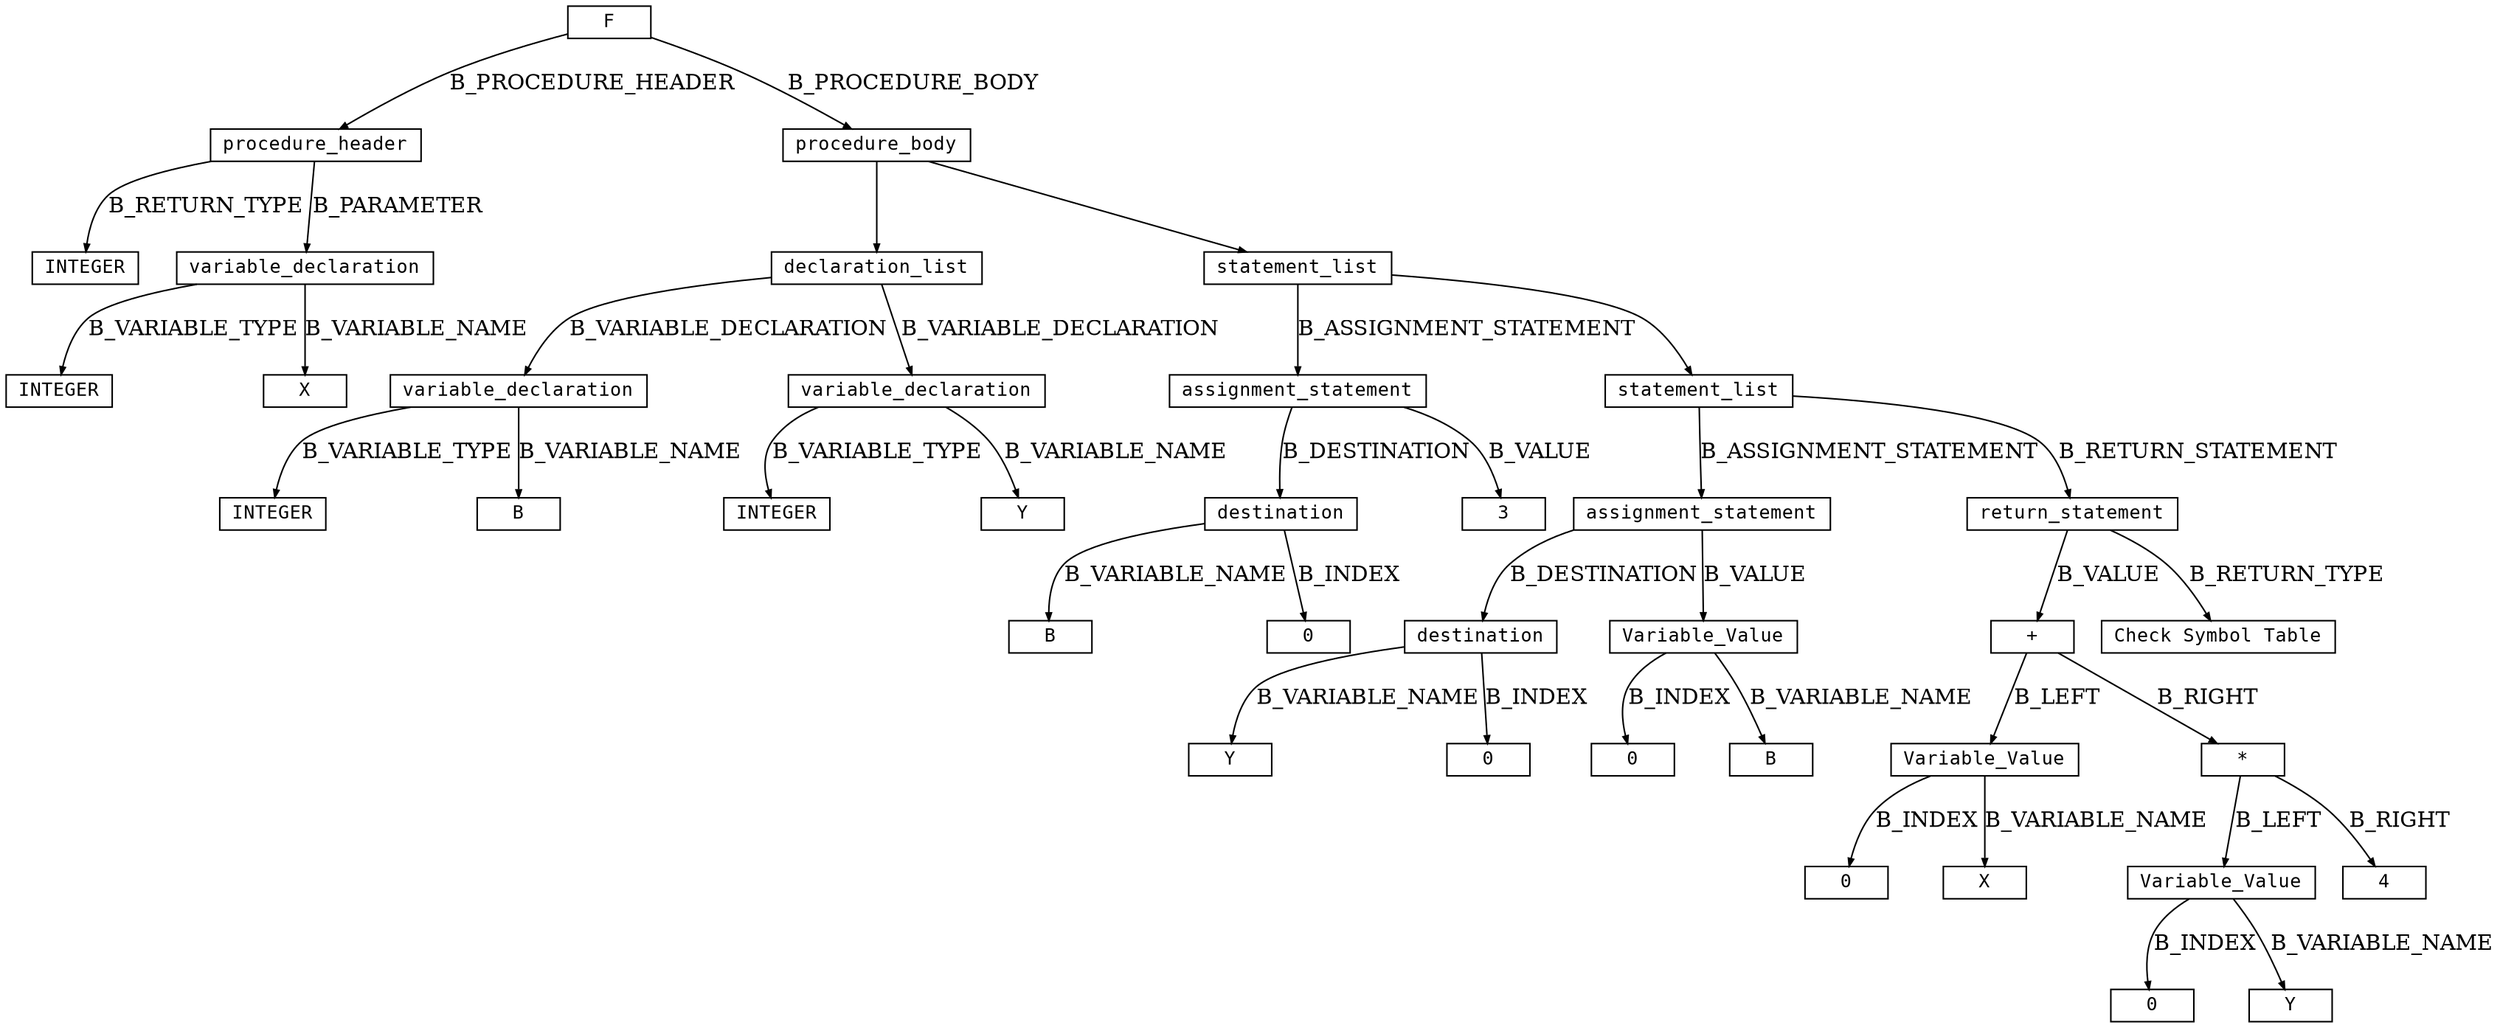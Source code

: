 digraph parsetree {
  node [shape=box, fontsize=12, fontname="Courier", height=.1];
  ranksep=.6;
  edge [arrowsize=.5]
  node1 [label="F"]
  node2 [label="procedure_header"]
  node1 -> node2 [ label= "B_PROCEDURE_HEADER" ];
  node3 [label="procedure_body"]
  node1 -> node3 [ label= "B_PROCEDURE_BODY" ];
  node4 [label="INTEGER"]
  node2 -> node4 [ label= "B_RETURN_TYPE" ];
  node5 [label="variable_declaration"]
  node2 -> node5 [ label= "B_PARAMETER" ];
  node6 [label="declaration_list"]
  node3 -> node6 [ label= "" ];
  node7 [label="statement_list"]
  node3 -> node7 [ label= "" ];
  node8 [label="INTEGER"]
  node5 -> node8 [ label= "B_VARIABLE_TYPE" ];
  node9 [label="X"]
  node5 -> node9 [ label= "B_VARIABLE_NAME" ];
  node10 [label="variable_declaration"]
  node6 -> node10 [ label= "B_VARIABLE_DECLARATION" ];
  node11 [label="variable_declaration"]
  node6 -> node11 [ label= "B_VARIABLE_DECLARATION" ];
  node12 [label="assignment_statement"]
  node7 -> node12 [ label= "B_ASSIGNMENT_STATEMENT" ];
  node13 [label="statement_list"]
  node7 -> node13 [ label= "" ];
  node14 [label="INTEGER"]
  node10 -> node14 [ label= "B_VARIABLE_TYPE" ];
  node15 [label="B"]
  node10 -> node15 [ label= "B_VARIABLE_NAME" ];
  node16 [label="INTEGER"]
  node11 -> node16 [ label= "B_VARIABLE_TYPE" ];
  node17 [label="Y"]
  node11 -> node17 [ label= "B_VARIABLE_NAME" ];
  node18 [label="destination"]
  node12 -> node18 [ label= "B_DESTINATION" ];
  node19 [label="3"]
  node12 -> node19 [ label= "B_VALUE" ];
  node20 [label="assignment_statement"]
  node13 -> node20 [ label= "B_ASSIGNMENT_STATEMENT" ];
  node21 [label="return_statement"]
  node13 -> node21 [ label= "B_RETURN_STATEMENT" ];
  node22 [label="B"]
  node18 -> node22 [ label= "B_VARIABLE_NAME" ];
  node23 [label="0"]
  node18 -> node23 [ label= "B_INDEX" ];
  node24 [label="destination"]
  node20 -> node24 [ label= "B_DESTINATION" ];
  node25 [label="Variable_Value"]
  node20 -> node25 [ label= "B_VALUE" ];
  node26 [label="+"]
  node21 -> node26 [ label= "B_VALUE" ];
  node27 [label="Check Symbol Table"]
  node21 -> node27 [ label= "B_RETURN_TYPE" ];
  node28 [label="Y"]
  node24 -> node28 [ label= "B_VARIABLE_NAME" ];
  node29 [label="0"]
  node24 -> node29 [ label= "B_INDEX" ];
  node30 [label="0"]
  node25 -> node30 [ label= "B_INDEX" ];
  node31 [label="B"]
  node25 -> node31 [ label= "B_VARIABLE_NAME" ];
  node32 [label="Variable_Value"]
  node26 -> node32 [ label= "B_LEFT" ];
  node33 [label="*"]
  node26 -> node33 [ label= "B_RIGHT" ];
  node34 [label="0"]
  node32 -> node34 [ label= "B_INDEX" ];
  node35 [label="X"]
  node32 -> node35 [ label= "B_VARIABLE_NAME" ];
  node36 [label="Variable_Value"]
  node33 -> node36 [ label= "B_LEFT" ];
  node37 [label="4"]
  node33 -> node37 [ label= "B_RIGHT" ];
  node38 [label="0"]
  node36 -> node38 [ label= "B_INDEX" ];
  node39 [label="Y"]
  node36 -> node39 [ label= "B_VARIABLE_NAME" ];
}
